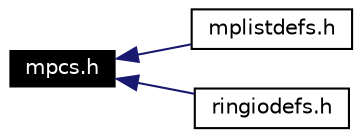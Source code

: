 digraph G
{
  edge [fontname="Helvetica",fontsize=10,labelfontname="Helvetica",labelfontsize=10];
  node [fontname="Helvetica",fontsize=10,shape=record];
  rankdir=LR;
  Node1 [label="mpcs.h",height=0.2,width=0.4,color="white", fillcolor="black", style="filled" fontcolor="white"];
  Node1 -> Node2 [dir=back,color="midnightblue",fontsize=10,style="solid",fontname="Helvetica"];
  Node2 [label="mplistdefs.h",height=0.2,width=0.4,color="black", fillcolor="white", style="filled",URL="$dsp_2inc_2mplistdefs_8h.html"];
  Node1 -> Node3 [dir=back,color="midnightblue",fontsize=10,style="solid",fontname="Helvetica"];
  Node3 [label="ringiodefs.h",height=0.2,width=0.4,color="black", fillcolor="white", style="filled",URL="$dsp_2inc_2ringiodefs_8h.html"];
}
